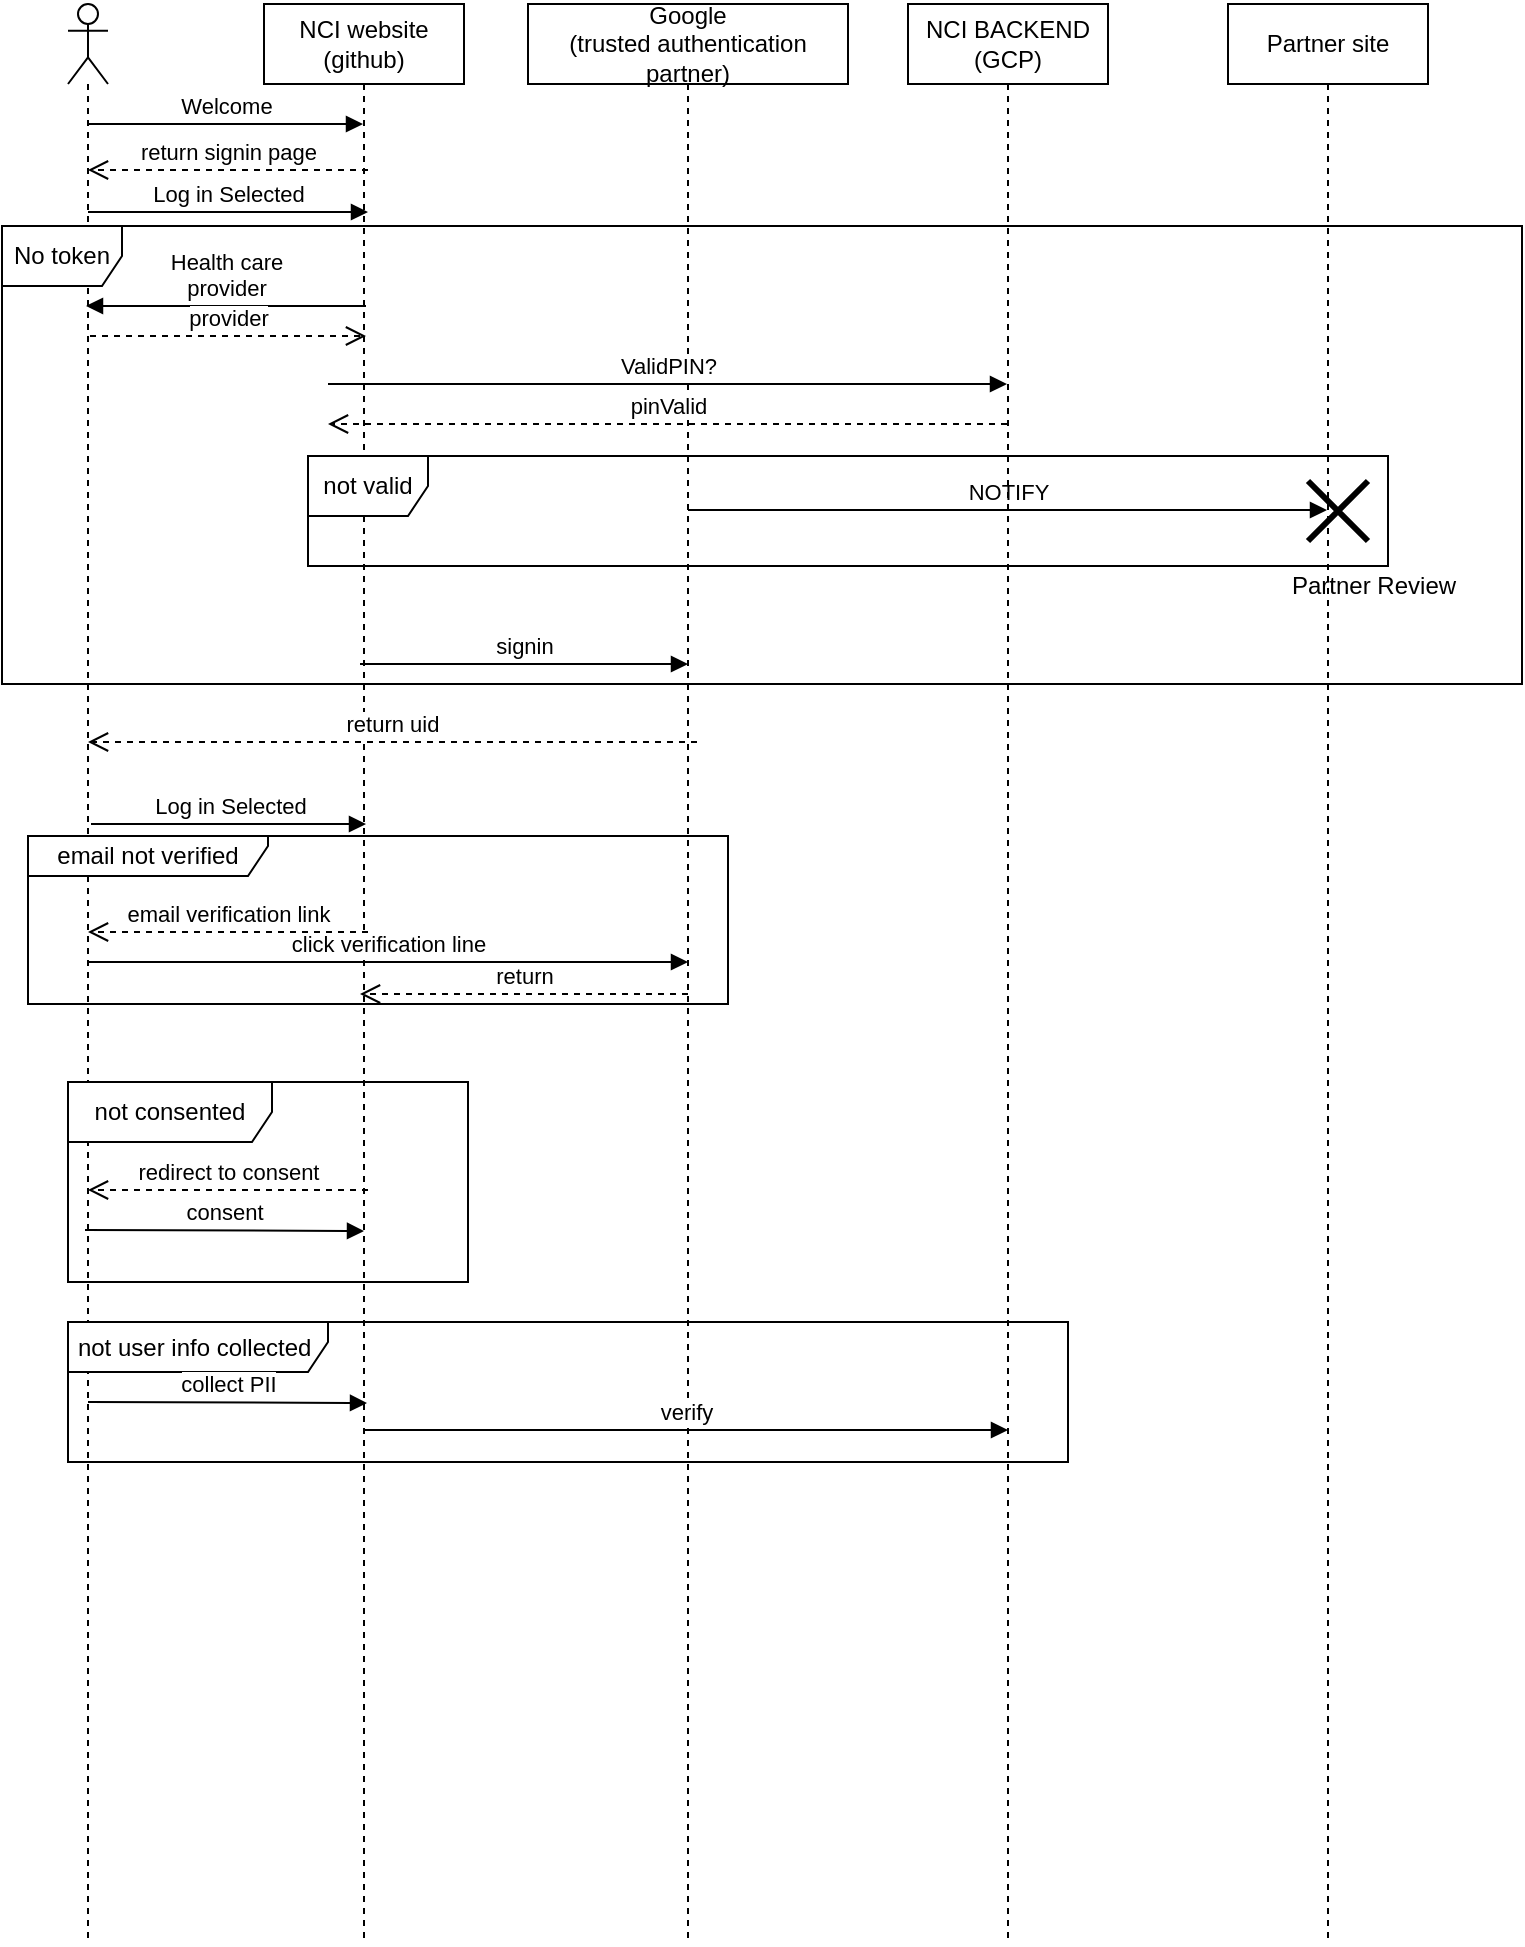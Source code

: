 <mxfile version="12.2.7" type="github" pages="1">
  <diagram id="v4PFHeJzPm_GTIy-xMRC" name="Page-1">
    <mxGraphModel dx="934" dy="673" grid="1" gridSize="10" guides="1" tooltips="1" connect="1" arrows="1" fold="1" page="1" pageScale="1" pageWidth="850" pageHeight="1100" background="none" math="0" shadow="0">
      <root>
        <mxCell id="0"/>
        <mxCell id="1" parent="0"/>
        <mxCell id="cKKCN1-lQQe8Lq2tKn_J-21" value="" style="shape=umlLifeline;participant=umlActor;perimeter=lifelinePerimeter;whiteSpace=wrap;html=1;container=1;collapsible=0;recursiveResize=0;verticalAlign=top;spacingTop=36;labelBackgroundColor=#ffffff;outlineConnect=0;" parent="1" vertex="1">
          <mxGeometry x="60" y="30" width="20" height="970" as="geometry"/>
        </mxCell>
        <mxCell id="cKKCN1-lQQe8Lq2tKn_J-22" value="&lt;div&gt;NCI website&lt;/div&gt;&lt;div&gt;(github)&lt;br&gt;&lt;/div&gt;" style="shape=umlLifeline;perimeter=lifelinePerimeter;whiteSpace=wrap;html=1;container=1;collapsible=0;recursiveResize=0;outlineConnect=0;" parent="1" vertex="1">
          <mxGeometry x="158" y="30" width="100" height="970" as="geometry"/>
        </mxCell>
        <mxCell id="cKKCN1-lQQe8Lq2tKn_J-24" value="&lt;div&gt;Google&lt;/div&gt;&lt;div&gt;(trusted authentication partner)&lt;/div&gt;" style="shape=umlLifeline;perimeter=lifelinePerimeter;whiteSpace=wrap;html=1;container=1;collapsible=0;recursiveResize=0;outlineConnect=0;" parent="1" vertex="1">
          <mxGeometry x="290" y="30" width="160" height="970" as="geometry"/>
        </mxCell>
        <mxCell id="cKKCN1-lQQe8Lq2tKn_J-10" value="email not verified" style="shape=umlFrame;whiteSpace=wrap;html=1;width=120;height=20;" parent="cKKCN1-lQQe8Lq2tKn_J-24" vertex="1">
          <mxGeometry x="-250" y="416" width="350" height="84" as="geometry"/>
        </mxCell>
        <mxCell id="SWZTHdgLoinLV56j9q9e-9" value="return" style="html=1;verticalAlign=bottom;endArrow=open;dashed=1;endSize=8;" edge="1" parent="cKKCN1-lQQe8Lq2tKn_J-24">
          <mxGeometry relative="1" as="geometry">
            <mxPoint x="80" y="495" as="sourcePoint"/>
            <mxPoint x="-84" y="495" as="targetPoint"/>
          </mxGeometry>
        </mxCell>
        <mxCell id="SWZTHdgLoinLV56j9q9e-10" value="No token" style="shape=umlFrame;whiteSpace=wrap;html=1;" vertex="1" parent="cKKCN1-lQQe8Lq2tKn_J-24">
          <mxGeometry x="-263" y="111" width="760" height="229" as="geometry"/>
        </mxCell>
        <mxCell id="SWZTHdgLoinLV56j9q9e-11" value="Health care&lt;br&gt;provider" style="html=1;verticalAlign=bottom;endArrow=block;" edge="1" parent="cKKCN1-lQQe8Lq2tKn_J-24">
          <mxGeometry width="80" relative="1" as="geometry">
            <mxPoint x="-81" y="151" as="sourcePoint"/>
            <mxPoint x="-221" y="151" as="targetPoint"/>
          </mxGeometry>
        </mxCell>
        <mxCell id="SWZTHdgLoinLV56j9q9e-12" value="provider" style="html=1;verticalAlign=bottom;endArrow=open;dashed=1;endSize=8;" edge="1" parent="cKKCN1-lQQe8Lq2tKn_J-24">
          <mxGeometry relative="1" as="geometry">
            <mxPoint x="-219" y="166" as="sourcePoint"/>
            <mxPoint x="-81" y="166" as="targetPoint"/>
            <Array as="points"/>
          </mxGeometry>
        </mxCell>
        <mxCell id="SWZTHdgLoinLV56j9q9e-13" value="signin" style="html=1;verticalAlign=bottom;endArrow=block;" edge="1" parent="cKKCN1-lQQe8Lq2tKn_J-24">
          <mxGeometry width="80" relative="1" as="geometry">
            <mxPoint x="-84" y="330" as="sourcePoint"/>
            <mxPoint x="80" y="330" as="targetPoint"/>
          </mxGeometry>
        </mxCell>
        <mxCell id="SWZTHdgLoinLV56j9q9e-14" value="ValidPIN?" style="html=1;verticalAlign=bottom;endArrow=block;" edge="1" parent="cKKCN1-lQQe8Lq2tKn_J-24" target="SWZTHdgLoinLV56j9q9e-15">
          <mxGeometry width="80" relative="1" as="geometry">
            <mxPoint x="-100" y="190" as="sourcePoint"/>
            <mxPoint x="20" y="190" as="targetPoint"/>
          </mxGeometry>
        </mxCell>
        <mxCell id="SWZTHdgLoinLV56j9q9e-16" value="pinValid" style="html=1;verticalAlign=bottom;endArrow=open;dashed=1;endSize=8;" edge="1" parent="cKKCN1-lQQe8Lq2tKn_J-24" source="SWZTHdgLoinLV56j9q9e-15">
          <mxGeometry relative="1" as="geometry">
            <mxPoint x="128" y="210" as="sourcePoint"/>
            <mxPoint x="-100" y="210" as="targetPoint"/>
          </mxGeometry>
        </mxCell>
        <mxCell id="SWZTHdgLoinLV56j9q9e-17" value="not valid" style="shape=umlFrame;whiteSpace=wrap;html=1;" vertex="1" parent="cKKCN1-lQQe8Lq2tKn_J-24">
          <mxGeometry x="-110" y="226" width="540" height="55" as="geometry"/>
        </mxCell>
        <mxCell id="SWZTHdgLoinLV56j9q9e-18" value="NOTIFY" style="html=1;verticalAlign=bottom;endArrow=block;" edge="1" parent="cKKCN1-lQQe8Lq2tKn_J-24" target="SWZTHdgLoinLV56j9q9e-5">
          <mxGeometry width="80" relative="1" as="geometry">
            <mxPoint x="80" y="253" as="sourcePoint"/>
            <mxPoint x="220" y="253" as="targetPoint"/>
          </mxGeometry>
        </mxCell>
        <mxCell id="SWZTHdgLoinLV56j9q9e-19" value="" style="shape=umlDestroy;whiteSpace=wrap;html=1;strokeWidth=3;fontColor=#000000;" vertex="1" parent="cKKCN1-lQQe8Lq2tKn_J-24">
          <mxGeometry x="390" y="238.5" width="30" height="30" as="geometry"/>
        </mxCell>
        <mxCell id="SWZTHdgLoinLV56j9q9e-21" value="Partner Review" style="text;html=1;resizable=0;points=[];autosize=1;align=left;verticalAlign=top;spacingTop=-4;fontColor=#000000;" vertex="1" parent="cKKCN1-lQQe8Lq2tKn_J-24">
          <mxGeometry x="380" y="281" width="100" height="20" as="geometry"/>
        </mxCell>
        <mxCell id="qH64ivUAVev2pE-7qa_J-1" value="Welcome" style="html=1;verticalAlign=bottom;endArrow=block;" parent="1" edge="1">
          <mxGeometry width="80" relative="1" as="geometry">
            <mxPoint x="70" y="90" as="sourcePoint"/>
            <mxPoint x="207.5" y="90" as="targetPoint"/>
          </mxGeometry>
        </mxCell>
        <mxCell id="Zcy-h76g3Nsfoif8VQfE-3" value="Log in Selected" style="html=1;verticalAlign=bottom;endArrow=block;" parent="1" edge="1">
          <mxGeometry width="80" relative="1" as="geometry">
            <mxPoint x="70" y="134" as="sourcePoint"/>
            <mxPoint x="210" y="134" as="targetPoint"/>
          </mxGeometry>
        </mxCell>
        <mxCell id="Zcy-h76g3Nsfoif8VQfE-4" value="return signin page" style="html=1;verticalAlign=bottom;endArrow=open;dashed=1;endSize=8;" parent="1" edge="1">
          <mxGeometry relative="1" as="geometry">
            <mxPoint x="210" y="113" as="sourcePoint"/>
            <mxPoint x="70" y="113" as="targetPoint"/>
          </mxGeometry>
        </mxCell>
        <mxCell id="Zcy-h76g3Nsfoif8VQfE-6" value="return uid" style="html=1;verticalAlign=bottom;endArrow=open;dashed=1;endSize=8;" parent="1" edge="1">
          <mxGeometry relative="1" as="geometry">
            <mxPoint x="374.5" y="399" as="sourcePoint"/>
            <mxPoint x="70" y="399" as="targetPoint"/>
          </mxGeometry>
        </mxCell>
        <mxCell id="Zcy-h76g3Nsfoif8VQfE-9" value="Log in Selected" style="html=1;verticalAlign=bottom;endArrow=block;" parent="1" edge="1">
          <mxGeometry width="80" relative="1" as="geometry">
            <mxPoint x="71.5" y="440" as="sourcePoint"/>
            <mxPoint x="209" y="440" as="targetPoint"/>
          </mxGeometry>
        </mxCell>
        <mxCell id="Zcy-h76g3Nsfoif8VQfE-17" value="not consented" style="shape=umlFrame;whiteSpace=wrap;html=1;width=102;height=30;" parent="1" vertex="1">
          <mxGeometry x="60" y="569" width="200" height="100" as="geometry"/>
        </mxCell>
        <mxCell id="Zcy-h76g3Nsfoif8VQfE-18" value="consent" style="html=1;verticalAlign=bottom;endArrow=block;" parent="1" edge="1">
          <mxGeometry width="80" relative="1" as="geometry">
            <mxPoint x="68.5" y="643" as="sourcePoint"/>
            <mxPoint x="208" y="643.5" as="targetPoint"/>
          </mxGeometry>
        </mxCell>
        <mxCell id="Zcy-h76g3Nsfoif8VQfE-21" value="redirect to consent" style="html=1;verticalAlign=bottom;endArrow=open;dashed=1;endSize=8;" parent="1" edge="1">
          <mxGeometry relative="1" as="geometry">
            <mxPoint x="210" y="623" as="sourcePoint"/>
            <mxPoint x="70" y="623" as="targetPoint"/>
          </mxGeometry>
        </mxCell>
        <mxCell id="Zcy-h76g3Nsfoif8VQfE-24" value="not user info collected&amp;nbsp;" style="shape=umlFrame;whiteSpace=wrap;html=1;width=130;height=25;" parent="1" vertex="1">
          <mxGeometry x="60" y="689" width="500" height="70" as="geometry"/>
        </mxCell>
        <mxCell id="Zcy-h76g3Nsfoif8VQfE-23" value="collect PII" style="html=1;verticalAlign=bottom;endArrow=block;" parent="1" edge="1">
          <mxGeometry width="80" relative="1" as="geometry">
            <mxPoint x="70" y="729" as="sourcePoint"/>
            <mxPoint x="209.5" y="729.5" as="targetPoint"/>
          </mxGeometry>
        </mxCell>
        <mxCell id="Zcy-h76g3Nsfoif8VQfE-11" value="click verification line" style="html=1;verticalAlign=bottom;endArrow=block;" parent="1" edge="1">
          <mxGeometry width="80" relative="1" as="geometry">
            <mxPoint x="70" y="509" as="sourcePoint"/>
            <mxPoint x="370" y="509" as="targetPoint"/>
          </mxGeometry>
        </mxCell>
        <mxCell id="Zcy-h76g3Nsfoif8VQfE-20" value="email verification link" style="html=1;verticalAlign=bottom;endArrow=open;dashed=1;endSize=8;" parent="1" edge="1">
          <mxGeometry relative="1" as="geometry">
            <mxPoint x="210" y="494" as="sourcePoint"/>
            <mxPoint x="70" y="494" as="targetPoint"/>
          </mxGeometry>
        </mxCell>
        <mxCell id="SWZTHdgLoinLV56j9q9e-5" value="Partner site" style="shape=umlLifeline;perimeter=lifelinePerimeter;whiteSpace=wrap;html=1;container=1;collapsible=0;recursiveResize=0;outlineConnect=0;" vertex="1" parent="1">
          <mxGeometry x="640" y="30" width="100" height="970" as="geometry"/>
        </mxCell>
        <mxCell id="SWZTHdgLoinLV56j9q9e-7" value="verify" style="html=1;verticalAlign=bottom;endArrow=block;" edge="1" parent="1">
          <mxGeometry width="80" relative="1" as="geometry">
            <mxPoint x="208" y="743" as="sourcePoint"/>
            <mxPoint x="530" y="743" as="targetPoint"/>
          </mxGeometry>
        </mxCell>
        <mxCell id="SWZTHdgLoinLV56j9q9e-15" value="&lt;div&gt;NCI BACKEND&lt;/div&gt;&lt;div&gt;(GCP)&lt;br&gt;&lt;/div&gt;" style="shape=umlLifeline;perimeter=lifelinePerimeter;whiteSpace=wrap;html=1;container=1;collapsible=0;recursiveResize=0;outlineConnect=0;" vertex="1" parent="1">
          <mxGeometry x="480" y="30" width="100" height="970" as="geometry"/>
        </mxCell>
      </root>
    </mxGraphModel>
  </diagram>
</mxfile>
